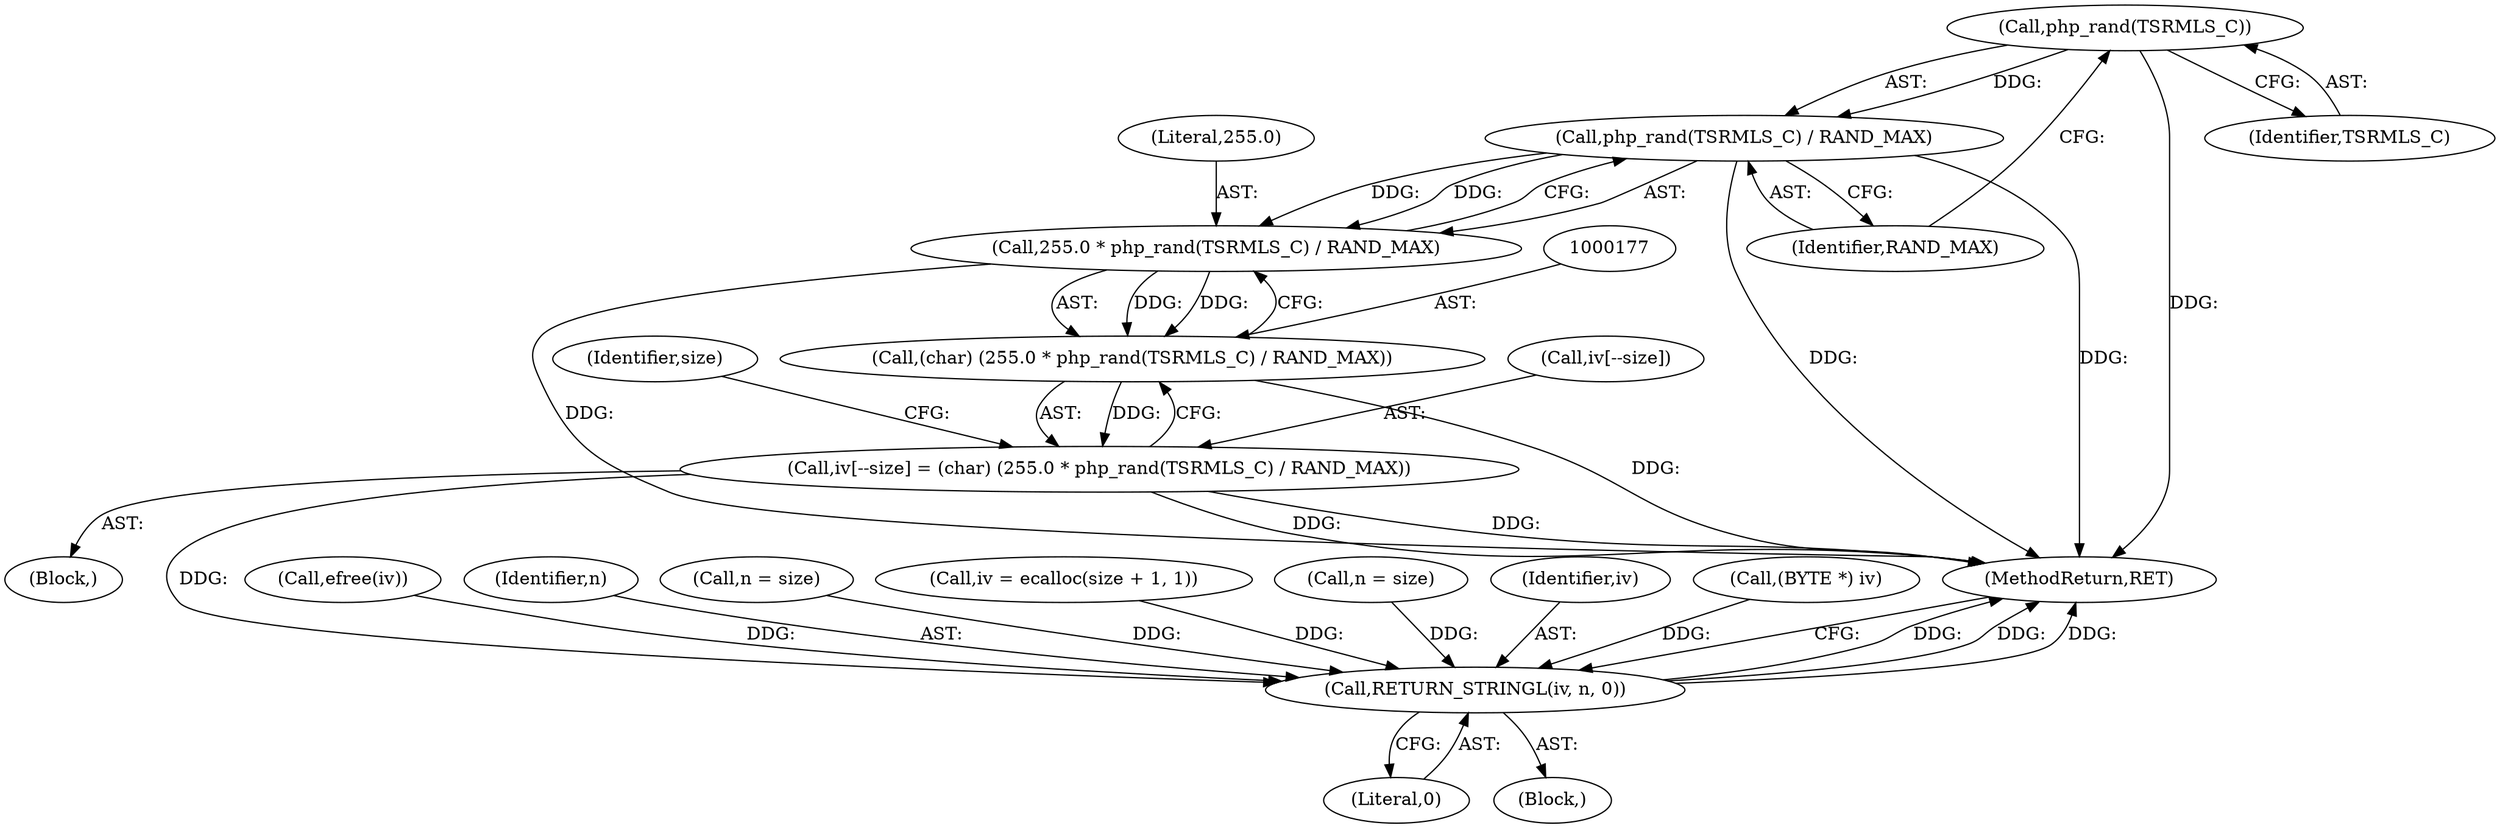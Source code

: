 digraph "0_php-src_6c5211a0cef0cc2854eaa387e0eb036e012904d0?w=1_21@API" {
"1000181" [label="(Call,php_rand(TSRMLS_C))"];
"1000180" [label="(Call,php_rand(TSRMLS_C) / RAND_MAX)"];
"1000178" [label="(Call,255.0 * php_rand(TSRMLS_C) / RAND_MAX)"];
"1000176" [label="(Call,(char) (255.0 * php_rand(TSRMLS_C) / RAND_MAX))"];
"1000171" [label="(Call,iv[--size] = (char) (255.0 * php_rand(TSRMLS_C) / RAND_MAX))"];
"1000184" [label="(Call,RETURN_STRINGL(iv, n, 0))"];
"1000178" [label="(Call,255.0 * php_rand(TSRMLS_C) / RAND_MAX)"];
"1000171" [label="(Call,iv[--size] = (char) (255.0 * php_rand(TSRMLS_C) / RAND_MAX))"];
"1000157" [label="(Call,efree(iv))"];
"1000186" [label="(Identifier,n)"];
"1000160" [label="(Call,n = size)"];
"1000169" [label="(Identifier,size)"];
"1000170" [label="(Block,)"];
"1000182" [label="(Identifier,TSRMLS_C)"];
"1000180" [label="(Call,php_rand(TSRMLS_C) / RAND_MAX)"];
"1000187" [label="(Literal,0)"];
"1000126" [label="(Call,iv = ecalloc(size + 1, 1))"];
"1000165" [label="(Call,n = size)"];
"1000188" [label="(MethodReturn,RET)"];
"1000184" [label="(Call,RETURN_STRINGL(iv, n, 0))"];
"1000183" [label="(Identifier,RAND_MAX)"];
"1000179" [label="(Literal,255.0)"];
"1000181" [label="(Call,php_rand(TSRMLS_C))"];
"1000176" [label="(Call,(char) (255.0 * php_rand(TSRMLS_C) / RAND_MAX))"];
"1000185" [label="(Identifier,iv)"];
"1000103" [label="(Block,)"];
"1000172" [label="(Call,iv[--size])"];
"1000145" [label="(Call,(BYTE *) iv)"];
"1000181" -> "1000180"  [label="AST: "];
"1000181" -> "1000182"  [label="CFG: "];
"1000182" -> "1000181"  [label="AST: "];
"1000183" -> "1000181"  [label="CFG: "];
"1000181" -> "1000188"  [label="DDG: "];
"1000181" -> "1000180"  [label="DDG: "];
"1000180" -> "1000178"  [label="AST: "];
"1000180" -> "1000183"  [label="CFG: "];
"1000183" -> "1000180"  [label="AST: "];
"1000178" -> "1000180"  [label="CFG: "];
"1000180" -> "1000188"  [label="DDG: "];
"1000180" -> "1000188"  [label="DDG: "];
"1000180" -> "1000178"  [label="DDG: "];
"1000180" -> "1000178"  [label="DDG: "];
"1000178" -> "1000176"  [label="AST: "];
"1000179" -> "1000178"  [label="AST: "];
"1000176" -> "1000178"  [label="CFG: "];
"1000178" -> "1000188"  [label="DDG: "];
"1000178" -> "1000176"  [label="DDG: "];
"1000178" -> "1000176"  [label="DDG: "];
"1000176" -> "1000171"  [label="AST: "];
"1000177" -> "1000176"  [label="AST: "];
"1000171" -> "1000176"  [label="CFG: "];
"1000176" -> "1000188"  [label="DDG: "];
"1000176" -> "1000171"  [label="DDG: "];
"1000171" -> "1000170"  [label="AST: "];
"1000172" -> "1000171"  [label="AST: "];
"1000169" -> "1000171"  [label="CFG: "];
"1000171" -> "1000188"  [label="DDG: "];
"1000171" -> "1000188"  [label="DDG: "];
"1000171" -> "1000184"  [label="DDG: "];
"1000184" -> "1000103"  [label="AST: "];
"1000184" -> "1000187"  [label="CFG: "];
"1000185" -> "1000184"  [label="AST: "];
"1000186" -> "1000184"  [label="AST: "];
"1000187" -> "1000184"  [label="AST: "];
"1000188" -> "1000184"  [label="CFG: "];
"1000184" -> "1000188"  [label="DDG: "];
"1000184" -> "1000188"  [label="DDG: "];
"1000184" -> "1000188"  [label="DDG: "];
"1000157" -> "1000184"  [label="DDG: "];
"1000126" -> "1000184"  [label="DDG: "];
"1000145" -> "1000184"  [label="DDG: "];
"1000165" -> "1000184"  [label="DDG: "];
"1000160" -> "1000184"  [label="DDG: "];
}
